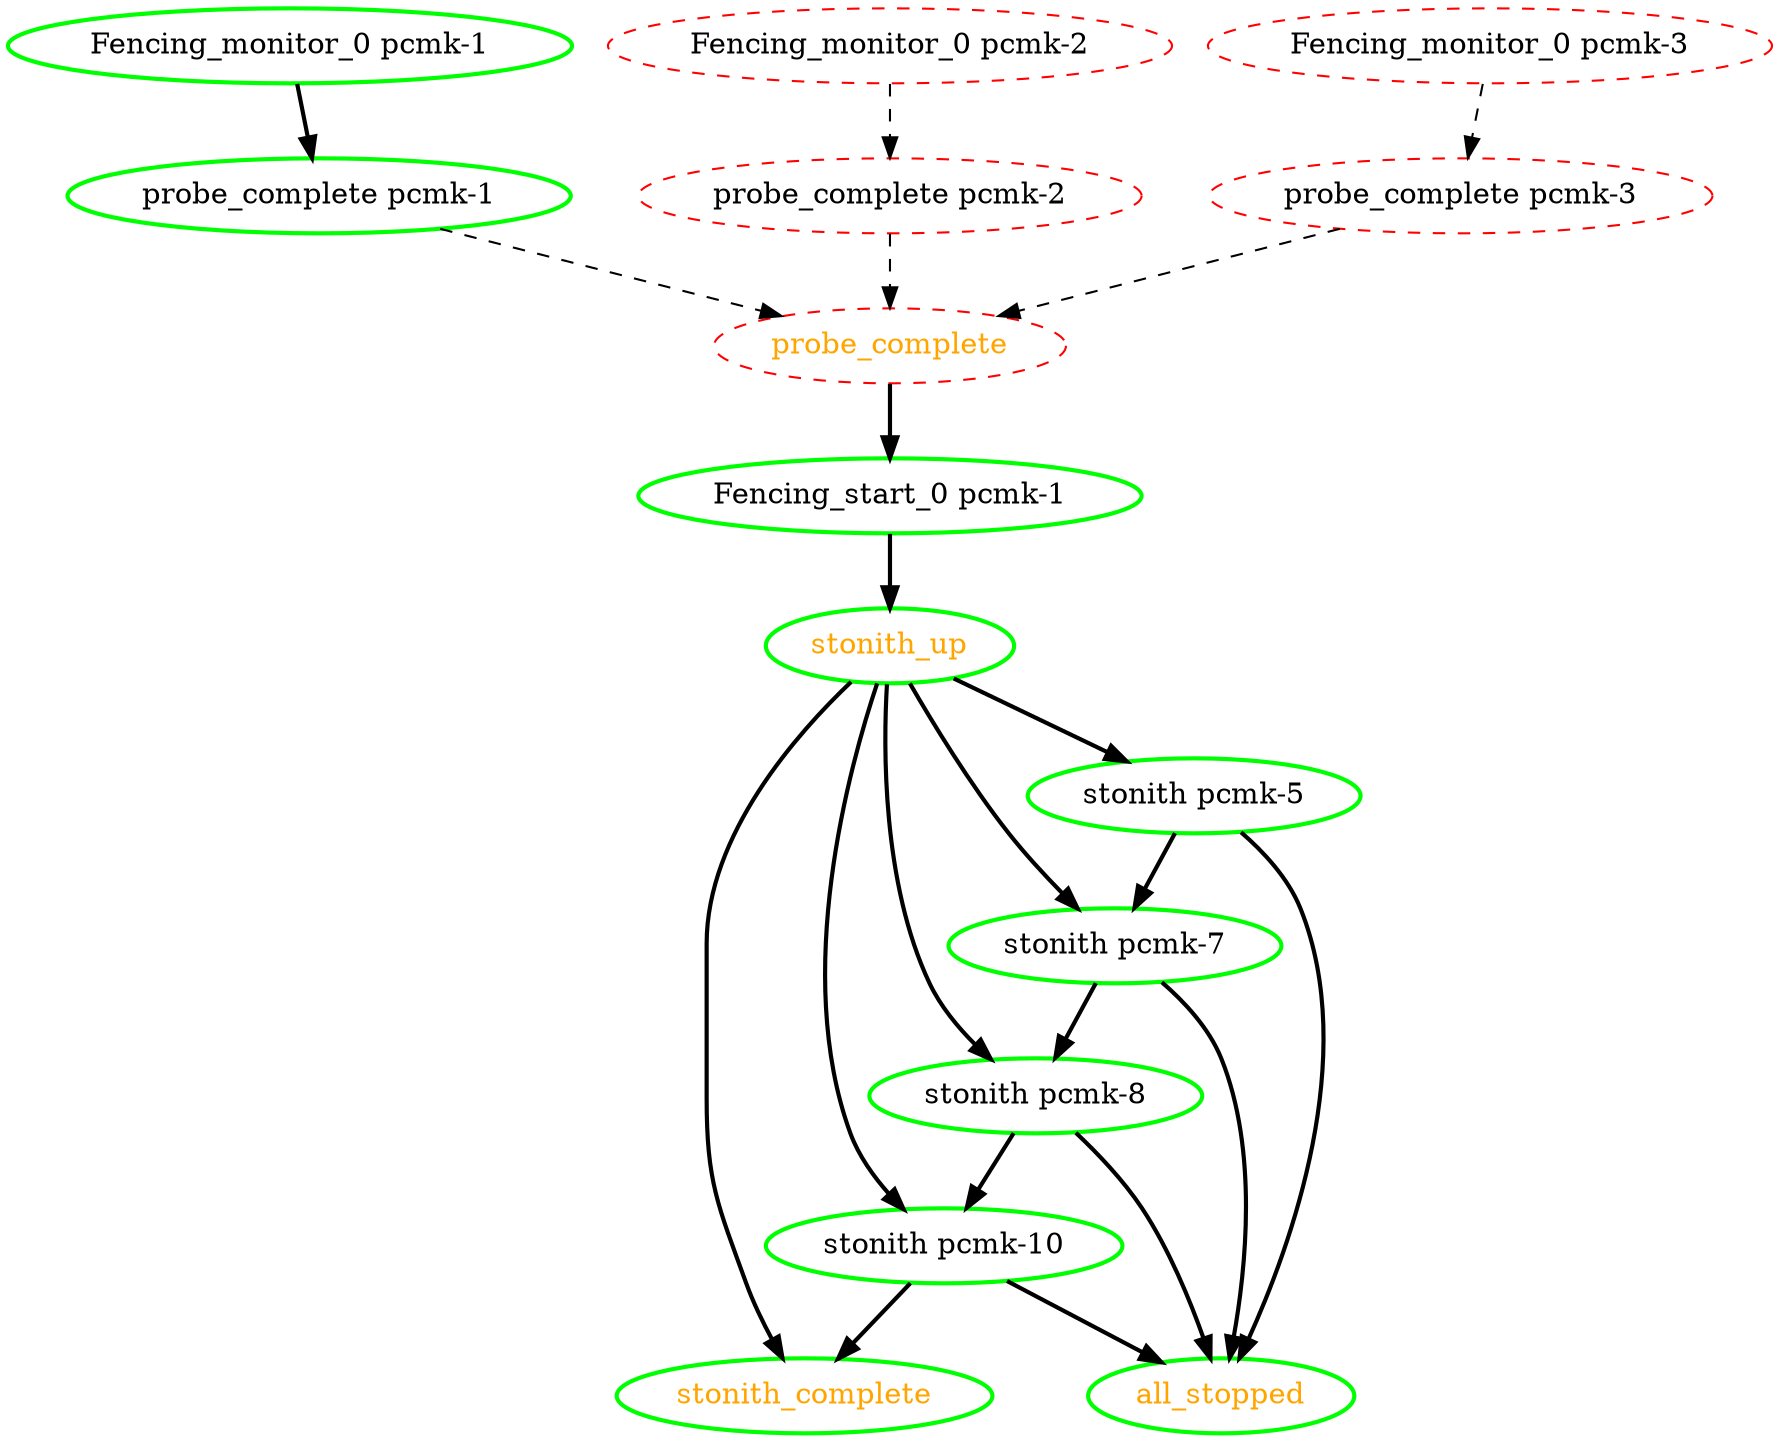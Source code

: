 digraph "g" {
"Fencing_monitor_0 pcmk-1" -> "probe_complete pcmk-1" [ style = bold]
"Fencing_monitor_0 pcmk-1" [ style=bold color="green" fontcolor="black"]
"Fencing_monitor_0 pcmk-2" -> "probe_complete pcmk-2" [ style = dashed]
"Fencing_monitor_0 pcmk-2" [ style=dashed color="red" fontcolor="black"]
"Fencing_monitor_0 pcmk-3" -> "probe_complete pcmk-3" [ style = dashed]
"Fencing_monitor_0 pcmk-3" [ style=dashed color="red" fontcolor="black"]
"Fencing_start_0 pcmk-1" -> "stonith_up" [ style = bold]
"Fencing_start_0 pcmk-1" [ style=bold color="green" fontcolor="black"]
"all_stopped" [ style=bold color="green" fontcolor="orange"]
"probe_complete pcmk-1" -> "probe_complete" [ style = dashed]
"probe_complete pcmk-1" [ style=bold color="green" fontcolor="black"]
"probe_complete pcmk-2" -> "probe_complete" [ style = dashed]
"probe_complete pcmk-2" [ style=dashed color="red" fontcolor="black"]
"probe_complete pcmk-3" -> "probe_complete" [ style = dashed]
"probe_complete pcmk-3" [ style=dashed color="red" fontcolor="black"]
"probe_complete" -> "Fencing_start_0 pcmk-1" [ style = bold]
"probe_complete" [ style=dashed color="red" fontcolor="orange"]
"stonith pcmk-10" -> "all_stopped" [ style = bold]
"stonith pcmk-10" -> "stonith_complete" [ style = bold]
"stonith pcmk-10" [ style=bold color="green" fontcolor="black"]
"stonith pcmk-5" -> "all_stopped" [ style = bold]
"stonith pcmk-5" -> "stonith pcmk-7" [ style = bold]
"stonith pcmk-5" [ style=bold color="green" fontcolor="black"]
"stonith pcmk-7" -> "all_stopped" [ style = bold]
"stonith pcmk-7" -> "stonith pcmk-8" [ style = bold]
"stonith pcmk-7" [ style=bold color="green" fontcolor="black"]
"stonith pcmk-8" -> "all_stopped" [ style = bold]
"stonith pcmk-8" -> "stonith pcmk-10" [ style = bold]
"stonith pcmk-8" [ style=bold color="green" fontcolor="black"]
"stonith_complete" [ style=bold color="green" fontcolor="orange"]
"stonith_up" -> "stonith pcmk-10" [ style = bold]
"stonith_up" -> "stonith pcmk-5" [ style = bold]
"stonith_up" -> "stonith pcmk-7" [ style = bold]
"stonith_up" -> "stonith pcmk-8" [ style = bold]
"stonith_up" -> "stonith_complete" [ style = bold]
"stonith_up" [ style=bold color="green" fontcolor="orange"]
}
